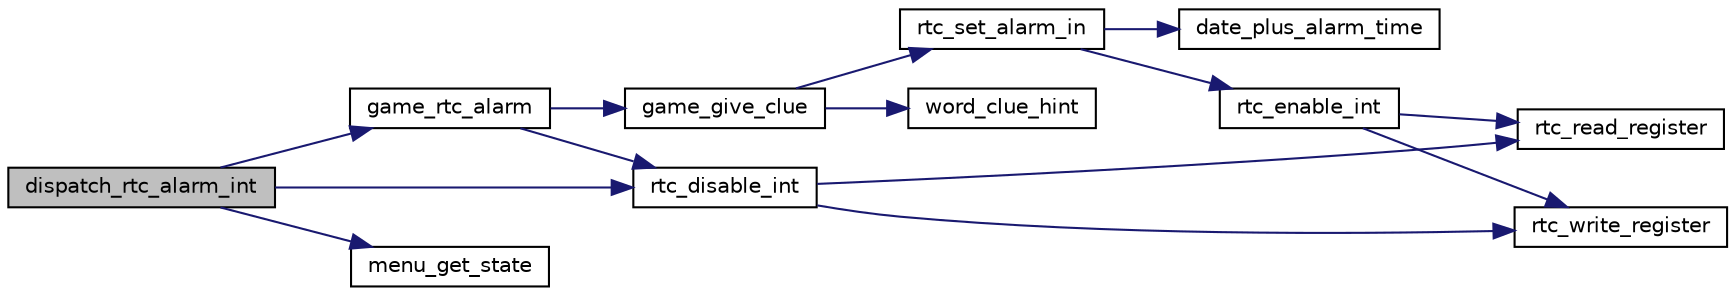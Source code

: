 digraph "dispatch_rtc_alarm_int"
{
 // LATEX_PDF_SIZE
  edge [fontname="Helvetica",fontsize="10",labelfontname="Helvetica",labelfontsize="10"];
  node [fontname="Helvetica",fontsize="10",shape=record];
  rankdir="LR";
  Node1 [label="dispatch_rtc_alarm_int",height=0.2,width=0.4,color="black", fillcolor="grey75", style="filled", fontcolor="black",tooltip="Dispatches a rtc alarm interrupt."];
  Node1 -> Node2 [color="midnightblue",fontsize="10",style="solid",fontname="Helvetica"];
  Node2 [label="game_rtc_alarm",height=0.2,width=0.4,color="black", fillcolor="white", style="filled",URL="$group__game.html#ga3f61372930dd958f7499a110ce2bd7d6",tooltip="Updates the game due to a rtc alarm interrupt."];
  Node2 -> Node3 [color="midnightblue",fontsize="10",style="solid",fontname="Helvetica"];
  Node3 [label="game_give_clue",height=0.2,width=0.4,color="black", fillcolor="white", style="filled",URL="$group__game.html#ga82a8aa816fdf22cb3d705dfa56c594f7",tooltip="Gives a clue to the word to guess."];
  Node3 -> Node4 [color="midnightblue",fontsize="10",style="solid",fontname="Helvetica"];
  Node4 [label="rtc_set_alarm_in",height=0.2,width=0.4,color="black", fillcolor="white", style="filled",URL="$group__rtc.html#ga49dc9bc6e37a97deaf7ee0dc0f9110e1",tooltip="Sets an alarm with remaining time to alarm from now."];
  Node4 -> Node5 [color="midnightblue",fontsize="10",style="solid",fontname="Helvetica"];
  Node5 [label="date_plus_alarm_time",height=0.2,width=0.4,color="black", fillcolor="white", style="filled",URL="$group__date.html#gacf12b565d3e4489dd6026ce1ee6b5ebc",tooltip="Adds a date_t to a rtc_alarm_time_t."];
  Node4 -> Node6 [color="midnightblue",fontsize="10",style="solid",fontname="Helvetica"];
  Node6 [label="rtc_enable_int",height=0.2,width=0.4,color="black", fillcolor="white", style="filled",URL="$group__rtc.html#ga2780c6d57b30b6d1804927a1d5c1dd1b",tooltip="Enables a type of interrupt with the given configuration."];
  Node6 -> Node7 [color="midnightblue",fontsize="10",style="solid",fontname="Helvetica"];
  Node7 [label="rtc_read_register",height=0.2,width=0.4,color="black", fillcolor="white", style="filled",URL="$group__rtc.html#gaeb22f43773d6e29365a07f7f847dfbb9",tooltip="Reads data from a RTC register."];
  Node6 -> Node8 [color="midnightblue",fontsize="10",style="solid",fontname="Helvetica"];
  Node8 [label="rtc_write_register",height=0.2,width=0.4,color="black", fillcolor="white", style="filled",URL="$group__rtc.html#ga30aa093c07ae9ee5626c2a50a40641d1",tooltip="Writes data to a RTC register."];
  Node3 -> Node9 [color="midnightblue",fontsize="10",style="solid",fontname="Helvetica"];
  Node9 [label="word_clue_hint",height=0.2,width=0.4,color="black", fillcolor="white", style="filled",URL="$group__clue.html#gaa1bfb55e74e59e1c571b12d25a3d60b1",tooltip="Hints a char in the given word clue."];
  Node2 -> Node10 [color="midnightblue",fontsize="10",style="solid",fontname="Helvetica"];
  Node10 [label="rtc_disable_int",height=0.2,width=0.4,color="black", fillcolor="white", style="filled",URL="$group__rtc.html#gad0e26524911e8ec8710cd8364fcd924a",tooltip="Disables a type of interrupt."];
  Node10 -> Node7 [color="midnightblue",fontsize="10",style="solid",fontname="Helvetica"];
  Node10 -> Node8 [color="midnightblue",fontsize="10",style="solid",fontname="Helvetica"];
  Node1 -> Node11 [color="midnightblue",fontsize="10",style="solid",fontname="Helvetica"];
  Node11 [label="menu_get_state",height=0.2,width=0.4,color="black", fillcolor="white", style="filled",URL="$group__menu.html#gac5400d8b25e29b894ee7a94f3f4a0586",tooltip="Gets the current menu state."];
  Node1 -> Node10 [color="midnightblue",fontsize="10",style="solid",fontname="Helvetica"];
}
